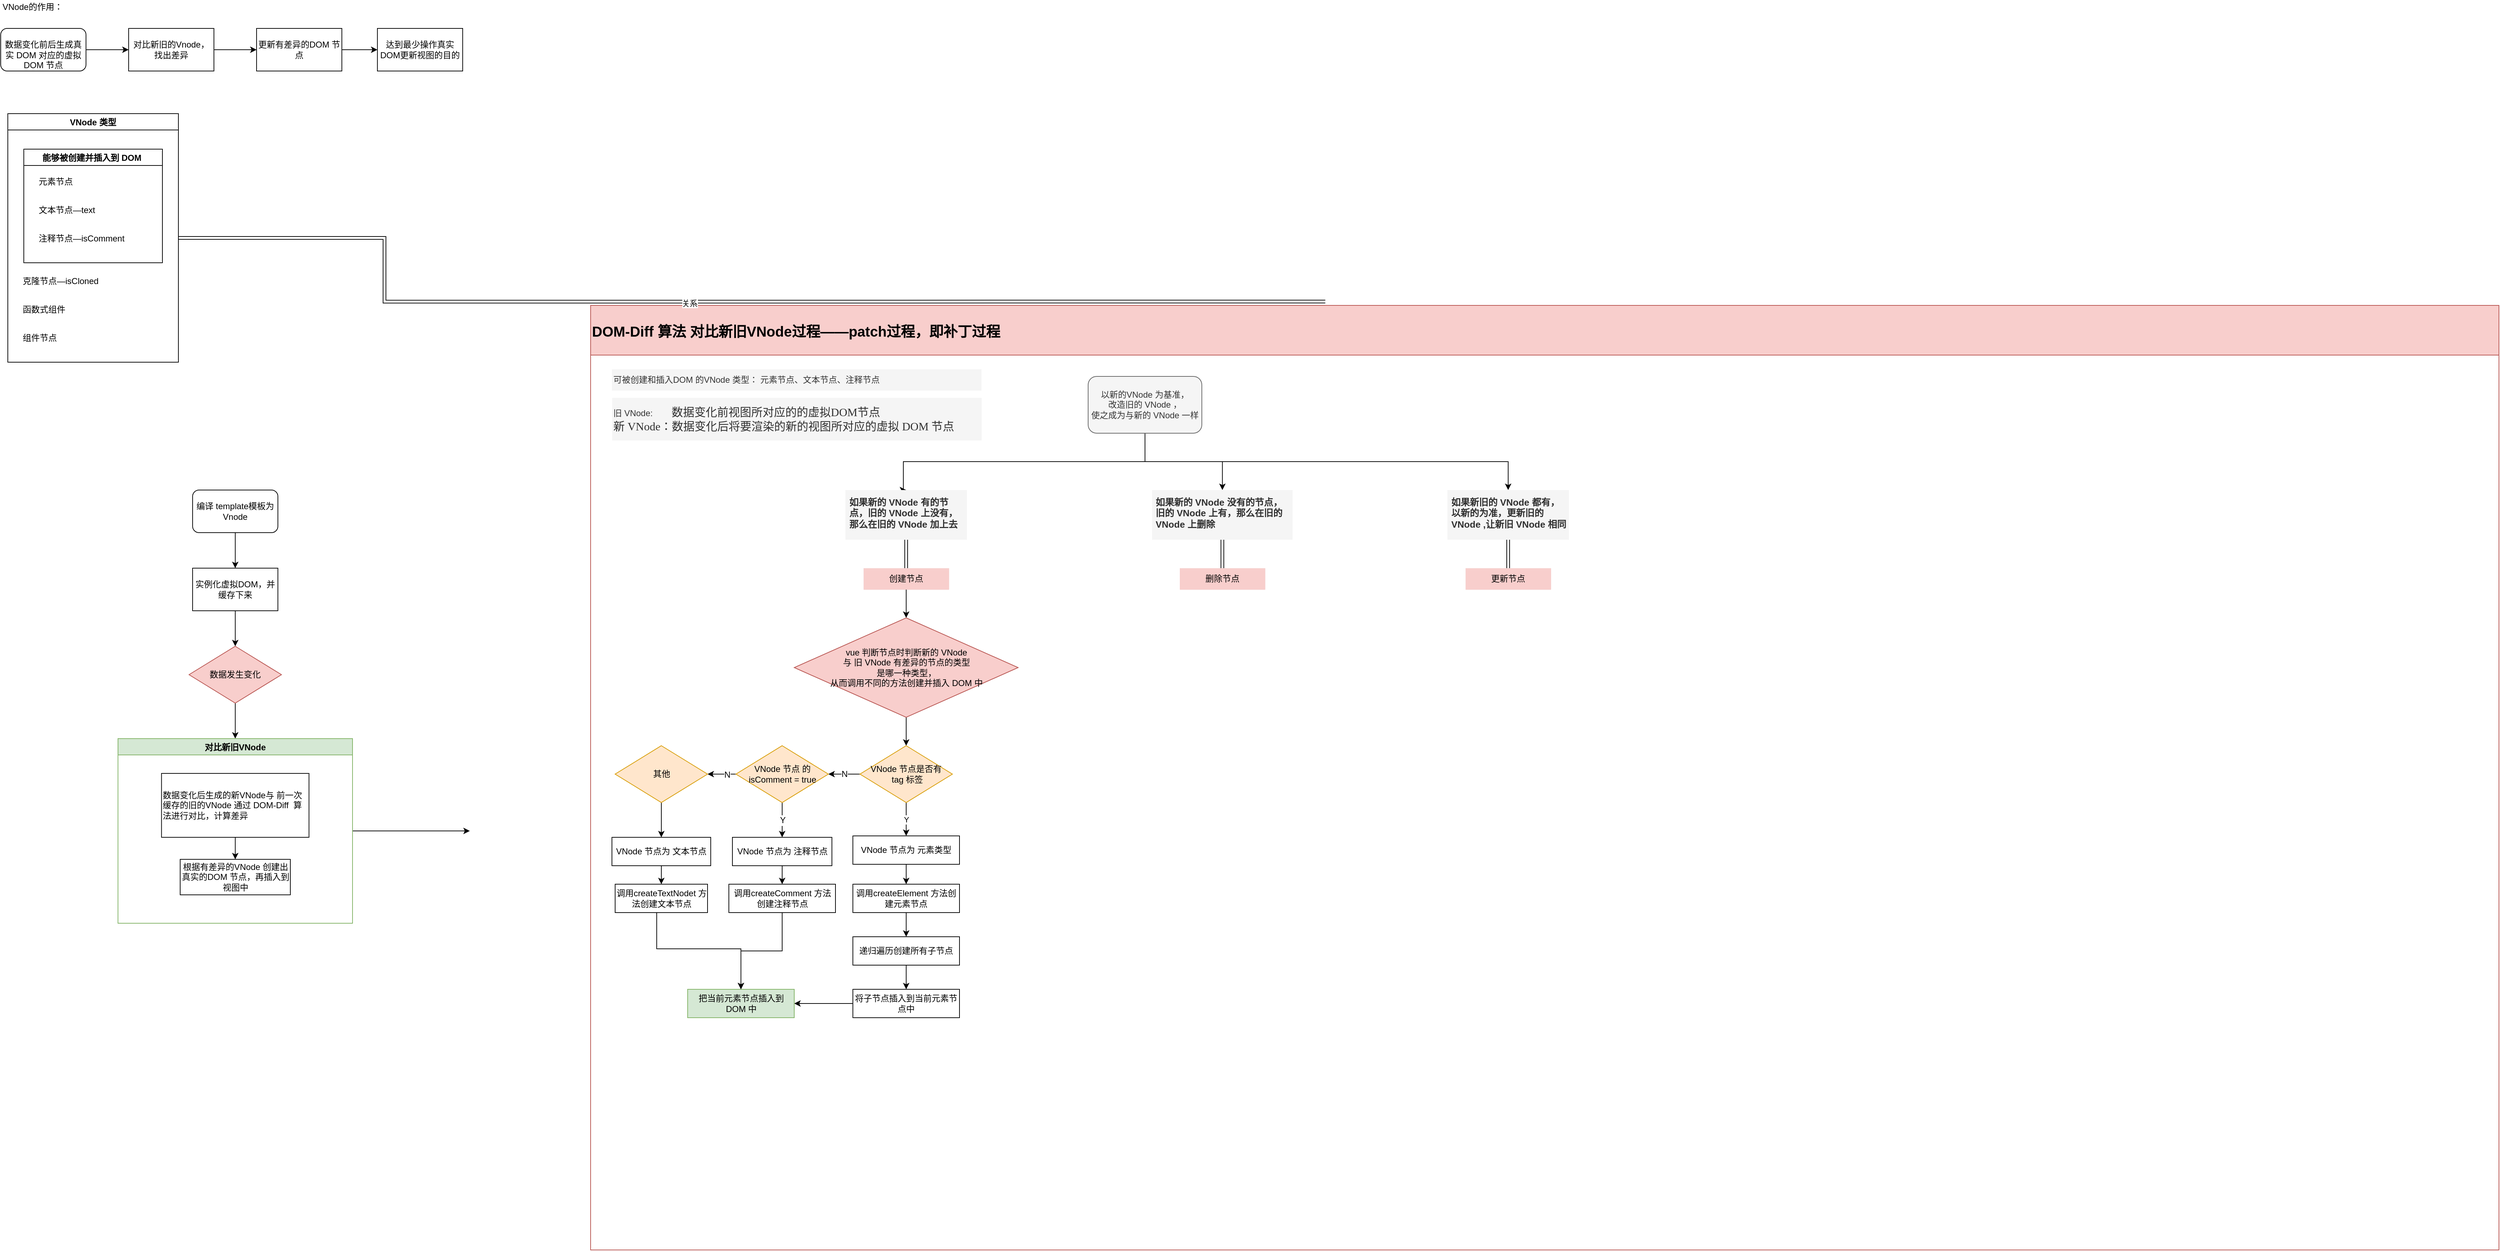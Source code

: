 <mxfile version="17.1.3" type="github">
  <diagram id="BRU-C2kcGeTS7Em7pVJV" name="Page-1">
    <mxGraphModel dx="1426" dy="913" grid="1" gridSize="10" guides="1" tooltips="1" connect="1" arrows="1" fold="1" page="1" pageScale="1" pageWidth="827" pageHeight="1169" math="0" shadow="0">
      <root>
        <mxCell id="0" />
        <mxCell id="1" parent="0" />
        <mxCell id="Et2niudzJevYGXXobUG--20" style="edgeStyle=orthogonalEdgeStyle;rounded=0;orthogonalLoop=1;jettySize=auto;html=1;" edge="1" parent="1" source="Et2niudzJevYGXXobUG--1" target="Et2niudzJevYGXXobUG--15">
          <mxGeometry relative="1" as="geometry" />
        </mxCell>
        <mxCell id="Et2niudzJevYGXXobUG--1" value="&lt;br&gt;数据变化前后生成真实 DOM 对应的虚拟 DOM 节点" style="rounded=1;whiteSpace=wrap;html=1;" vertex="1" parent="1">
          <mxGeometry x="110" y="60" width="120" height="60" as="geometry" />
        </mxCell>
        <mxCell id="Et2niudzJevYGXXobUG--5" style="edgeStyle=orthogonalEdgeStyle;rounded=0;orthogonalLoop=1;jettySize=auto;html=1;" edge="1" parent="1" source="Et2niudzJevYGXXobUG--2" target="Et2niudzJevYGXXobUG--3">
          <mxGeometry relative="1" as="geometry" />
        </mxCell>
        <mxCell id="Et2niudzJevYGXXobUG--2" value="编译 template模板为Vnode" style="rounded=1;whiteSpace=wrap;html=1;" vertex="1" parent="1">
          <mxGeometry x="380" y="710" width="120" height="60" as="geometry" />
        </mxCell>
        <mxCell id="Et2niudzJevYGXXobUG--9" style="edgeStyle=orthogonalEdgeStyle;rounded=0;orthogonalLoop=1;jettySize=auto;html=1;entryX=0.5;entryY=0;entryDx=0;entryDy=0;" edge="1" parent="1" source="Et2niudzJevYGXXobUG--3" target="Et2niudzJevYGXXobUG--8">
          <mxGeometry relative="1" as="geometry" />
        </mxCell>
        <mxCell id="Et2niudzJevYGXXobUG--3" value="实例化虚拟DOM，并缓存下来" style="rounded=0;whiteSpace=wrap;html=1;" vertex="1" parent="1">
          <mxGeometry x="380" y="820" width="120" height="60" as="geometry" />
        </mxCell>
        <mxCell id="Et2niudzJevYGXXobUG--45" style="edgeStyle=orthogonalEdgeStyle;rounded=0;orthogonalLoop=1;jettySize=auto;html=1;exitX=0.5;exitY=1;exitDx=0;exitDy=0;" edge="1" parent="1" source="Et2niudzJevYGXXobUG--8" target="Et2niudzJevYGXXobUG--42">
          <mxGeometry relative="1" as="geometry" />
        </mxCell>
        <mxCell id="Et2niudzJevYGXXobUG--8" value="&lt;span&gt;数据发生变化&lt;/span&gt;" style="rhombus;whiteSpace=wrap;html=1;fillColor=#f8cecc;strokeColor=#b85450;" vertex="1" parent="1">
          <mxGeometry x="375" y="930" width="130" height="80" as="geometry" />
        </mxCell>
        <mxCell id="Et2niudzJevYGXXobUG--19" style="edgeStyle=orthogonalEdgeStyle;rounded=0;orthogonalLoop=1;jettySize=auto;html=1;entryX=0;entryY=0.5;entryDx=0;entryDy=0;" edge="1" parent="1" source="Et2niudzJevYGXXobUG--15" target="Et2niudzJevYGXXobUG--16">
          <mxGeometry relative="1" as="geometry" />
        </mxCell>
        <mxCell id="Et2niudzJevYGXXobUG--15" value="对比新旧的Vnode，找出差异" style="rounded=0;whiteSpace=wrap;html=1;" vertex="1" parent="1">
          <mxGeometry x="290" y="60" width="120" height="60" as="geometry" />
        </mxCell>
        <mxCell id="Et2niudzJevYGXXobUG--18" style="edgeStyle=orthogonalEdgeStyle;rounded=0;orthogonalLoop=1;jettySize=auto;html=1;entryX=0;entryY=0.5;entryDx=0;entryDy=0;" edge="1" parent="1" source="Et2niudzJevYGXXobUG--16" target="Et2niudzJevYGXXobUG--17">
          <mxGeometry relative="1" as="geometry" />
        </mxCell>
        <mxCell id="Et2niudzJevYGXXobUG--16" value="更新有差异的DOM 节点" style="rounded=0;whiteSpace=wrap;html=1;" vertex="1" parent="1">
          <mxGeometry x="470" y="60" width="120" height="60" as="geometry" />
        </mxCell>
        <mxCell id="Et2niudzJevYGXXobUG--17" value="达到最少操作真实DOM更新视图的目的" style="rounded=0;whiteSpace=wrap;html=1;" vertex="1" parent="1">
          <mxGeometry x="640" y="60" width="120" height="60" as="geometry" />
        </mxCell>
        <mxCell id="Et2niudzJevYGXXobUG--21" value="VNode的作用：" style="text;html=1;strokeColor=none;fillColor=none;align=center;verticalAlign=middle;whiteSpace=wrap;rounded=0;" vertex="1" parent="1">
          <mxGeometry x="110" y="20" width="90" height="20" as="geometry" />
        </mxCell>
        <mxCell id="Et2niudzJevYGXXobUG--23" value="DOM-Diff 算法 对比新旧VNode过程——patch过程，即补丁过程" style="swimlane;fillColor=#f8cecc;strokeColor=#b85450;align=left;startSize=70;fontSize=20;" vertex="1" parent="1">
          <mxGeometry x="940" y="450" width="2685" height="1330" as="geometry" />
        </mxCell>
        <mxCell id="Et2niudzJevYGXXobUG--73" value="" style="edgeStyle=orthogonalEdgeStyle;rounded=0;orthogonalLoop=1;jettySize=auto;html=1;" edge="1" parent="Et2niudzJevYGXXobUG--23" source="Et2niudzJevYGXXobUG--24" target="Et2niudzJevYGXXobUG--72">
          <mxGeometry relative="1" as="geometry" />
        </mxCell>
        <mxCell id="Et2niudzJevYGXXobUG--24" value="VNode 节点为 元素类型" style="rounded=0;whiteSpace=wrap;html=1;align=center;" vertex="1" parent="Et2niudzJevYGXXobUG--23">
          <mxGeometry x="369" y="747" width="150" height="40" as="geometry" />
        </mxCell>
        <mxCell id="Et2niudzJevYGXXobUG--25" value="可被创建和插入DOM 的VNode 类型： 元素节点、文本节点、注释节点" style="text;html=1;strokeColor=none;fillColor=#f5f5f5;align=left;verticalAlign=middle;whiteSpace=wrap;rounded=0;fontColor=#333333;" vertex="1" parent="Et2niudzJevYGXXobUG--23">
          <mxGeometry x="30" y="90" width="520" height="30" as="geometry" />
        </mxCell>
        <mxCell id="Et2niudzJevYGXXobUG--170" style="edgeStyle=orthogonalEdgeStyle;rounded=0;orthogonalLoop=1;jettySize=auto;html=1;entryX=0.5;entryY=0;entryDx=0;entryDy=0;fontFamily=Helvetica;fontSize=12;" edge="1" parent="Et2niudzJevYGXXobUG--23" source="Et2niudzJevYGXXobUG--50" target="Et2niudzJevYGXXobUG--63">
          <mxGeometry relative="1" as="geometry" />
        </mxCell>
        <mxCell id="Et2niudzJevYGXXobUG--50" value="vue 判断节点时判断新的 VNode &lt;br&gt;与 旧 VNode 有差异的节点的类型&lt;br&gt;是哪一种类型，&lt;br&gt;从而调用不同的方法创建并插入 DOM 中" style="rhombus;whiteSpace=wrap;html=1;align=center;fillColor=#f8cecc;strokeColor=#b85450;" vertex="1" parent="Et2niudzJevYGXXobUG--23">
          <mxGeometry x="286.5" y="440" width="315" height="140" as="geometry" />
        </mxCell>
        <mxCell id="Et2niudzJevYGXXobUG--51" value="旧 VNode:&amp;nbsp; &amp;nbsp; &amp;nbsp; &amp;nbsp;&amp;nbsp;&lt;span style=&quot;color: rgb(48 , 48 , 48) ; font-family: &amp;#34;stsong&amp;#34; ; font-size: 12pt&quot;&gt;数据变化前视图所对应的的虚拟DOM节点&lt;br&gt;新 VNode：&lt;/span&gt;&lt;span style=&quot;color: rgb(48 , 48 , 48) ; font-family: &amp;#34;stsong&amp;#34; ; font-size: 12pt&quot;&gt;数据变化后将要渲染的新的视图所对应的虚拟 DOM 节点&lt;/span&gt;" style="text;html=1;strokeColor=none;fillColor=#f5f5f5;align=left;verticalAlign=middle;whiteSpace=wrap;rounded=0;fontColor=#333333;strokeWidth=0;dashed=1;" vertex="1" parent="Et2niudzJevYGXXobUG--23">
          <mxGeometry x="30" y="130" width="520" height="60" as="geometry" />
        </mxCell>
        <mxCell id="Et2niudzJevYGXXobUG--158" style="edgeStyle=orthogonalEdgeStyle;rounded=0;orthogonalLoop=1;jettySize=auto;html=1;entryX=0.5;entryY=0;entryDx=0;entryDy=0;fontFamily=Helvetica;fontSize=20;" edge="1" parent="Et2niudzJevYGXXobUG--23" source="Et2niudzJevYGXXobUG--53" target="Et2niudzJevYGXXobUG--107">
          <mxGeometry relative="1" as="geometry">
            <Array as="points">
              <mxPoint x="780" y="220" />
              <mxPoint x="440" y="220" />
              <mxPoint x="440" y="260" />
            </Array>
          </mxGeometry>
        </mxCell>
        <mxCell id="Et2niudzJevYGXXobUG--160" style="edgeStyle=orthogonalEdgeStyle;rounded=0;orthogonalLoop=1;jettySize=auto;html=1;fontFamily=Helvetica;fontSize=20;" edge="1" parent="Et2niudzJevYGXXobUG--23" source="Et2niudzJevYGXXobUG--53" target="Et2niudzJevYGXXobUG--110">
          <mxGeometry relative="1" as="geometry" />
        </mxCell>
        <mxCell id="Et2niudzJevYGXXobUG--161" style="edgeStyle=orthogonalEdgeStyle;rounded=0;orthogonalLoop=1;jettySize=auto;html=1;fontFamily=Helvetica;fontSize=20;" edge="1" parent="Et2niudzJevYGXXobUG--23" source="Et2niudzJevYGXXobUG--53" target="Et2niudzJevYGXXobUG--153">
          <mxGeometry relative="1" as="geometry">
            <Array as="points">
              <mxPoint x="780" y="220" />
              <mxPoint x="1291" y="220" />
            </Array>
          </mxGeometry>
        </mxCell>
        <mxCell id="Et2niudzJevYGXXobUG--53" value="&lt;span&gt;以新的VNode 为基准，&lt;/span&gt;&lt;br&gt;&lt;span&gt;改造旧的 VNode ，&lt;/span&gt;&lt;br&gt;&lt;span&gt;使之成为与新的 VNode 一样&lt;/span&gt;" style="rounded=1;whiteSpace=wrap;html=1;fillColor=#f5f5f5;fontColor=#333333;strokeColor=#666666;" vertex="1" parent="Et2niudzJevYGXXobUG--23">
          <mxGeometry x="700" y="100" width="160" height="80" as="geometry" />
        </mxCell>
        <mxCell id="Et2niudzJevYGXXobUG--180" style="edgeStyle=orthogonalEdgeStyle;rounded=0;orthogonalLoop=1;jettySize=auto;html=1;fontFamily=Helvetica;fontSize=12;" edge="1" parent="Et2niudzJevYGXXobUG--23" source="Et2niudzJevYGXXobUG--56" target="Et2niudzJevYGXXobUG--81">
          <mxGeometry relative="1" as="geometry" />
        </mxCell>
        <mxCell id="Et2niudzJevYGXXobUG--56" value="VNode 节点为 注释节点" style="rounded=0;whiteSpace=wrap;html=1;align=center;" vertex="1" parent="Et2niudzJevYGXXobUG--23">
          <mxGeometry x="199.5" y="749" width="140" height="40" as="geometry" />
        </mxCell>
        <mxCell id="Et2niudzJevYGXXobUG--69" value="Y" style="edgeStyle=orthogonalEdgeStyle;rounded=0;orthogonalLoop=1;jettySize=auto;html=1;" edge="1" parent="Et2niudzJevYGXXobUG--23" source="Et2niudzJevYGXXobUG--63" target="Et2niudzJevYGXXobUG--24">
          <mxGeometry relative="1" as="geometry" />
        </mxCell>
        <mxCell id="Et2niudzJevYGXXobUG--177" value="N" style="edgeStyle=orthogonalEdgeStyle;rounded=0;orthogonalLoop=1;jettySize=auto;html=1;entryX=1;entryY=0.5;entryDx=0;entryDy=0;fontFamily=Helvetica;fontSize=12;" edge="1" parent="Et2niudzJevYGXXobUG--23" source="Et2niudzJevYGXXobUG--63" target="Et2niudzJevYGXXobUG--64">
          <mxGeometry relative="1" as="geometry" />
        </mxCell>
        <mxCell id="Et2niudzJevYGXXobUG--63" value="VNode 节点是否有&lt;br&gt;&amp;nbsp;tag 标签" style="rhombus;whiteSpace=wrap;html=1;fillColor=#ffe6cc;strokeColor=#d79b00;" vertex="1" parent="Et2niudzJevYGXXobUG--23">
          <mxGeometry x="379" y="620" width="130" height="80" as="geometry" />
        </mxCell>
        <mxCell id="Et2niudzJevYGXXobUG--176" style="edgeStyle=orthogonalEdgeStyle;rounded=0;orthogonalLoop=1;jettySize=auto;html=1;entryX=1;entryY=0.5;entryDx=0;entryDy=0;fontFamily=Helvetica;fontSize=12;" edge="1" parent="Et2niudzJevYGXXobUG--23" source="Et2niudzJevYGXXobUG--64" target="Et2niudzJevYGXXobUG--65">
          <mxGeometry relative="1" as="geometry" />
        </mxCell>
        <mxCell id="Et2niudzJevYGXXobUG--178" value="N" style="edgeLabel;html=1;align=center;verticalAlign=middle;resizable=0;points=[];fontSize=12;fontFamily=Helvetica;" vertex="1" connectable="0" parent="Et2niudzJevYGXXobUG--176">
          <mxGeometry x="-0.325" y="1" relative="1" as="geometry">
            <mxPoint x="1" as="offset" />
          </mxGeometry>
        </mxCell>
        <mxCell id="Et2niudzJevYGXXobUG--179" value="Y" style="edgeStyle=orthogonalEdgeStyle;rounded=0;orthogonalLoop=1;jettySize=auto;html=1;entryX=0.5;entryY=0;entryDx=0;entryDy=0;fontFamily=Helvetica;fontSize=12;" edge="1" parent="Et2niudzJevYGXXobUG--23" source="Et2niudzJevYGXXobUG--64" target="Et2niudzJevYGXXobUG--56">
          <mxGeometry relative="1" as="geometry" />
        </mxCell>
        <mxCell id="Et2niudzJevYGXXobUG--64" value="VNode 节点 的 isComment = true" style="rhombus;whiteSpace=wrap;html=1;fillColor=#ffe6cc;strokeColor=#d79b00;" vertex="1" parent="Et2niudzJevYGXXobUG--23">
          <mxGeometry x="204.5" y="620" width="130" height="80" as="geometry" />
        </mxCell>
        <mxCell id="Et2niudzJevYGXXobUG--77" style="edgeStyle=orthogonalEdgeStyle;rounded=0;orthogonalLoop=1;jettySize=auto;html=1;entryX=0.5;entryY=0;entryDx=0;entryDy=0;" edge="1" parent="Et2niudzJevYGXXobUG--23" source="Et2niudzJevYGXXobUG--72" target="Et2niudzJevYGXXobUG--74">
          <mxGeometry relative="1" as="geometry" />
        </mxCell>
        <mxCell id="Et2niudzJevYGXXobUG--72" value="调用createElement 方法创建元素节点" style="rounded=0;whiteSpace=wrap;html=1;align=center;" vertex="1" parent="Et2niudzJevYGXXobUG--23">
          <mxGeometry x="369" y="815" width="150" height="40" as="geometry" />
        </mxCell>
        <mxCell id="Et2niudzJevYGXXobUG--79" style="edgeStyle=orthogonalEdgeStyle;rounded=0;orthogonalLoop=1;jettySize=auto;html=1;entryX=0.5;entryY=0;entryDx=0;entryDy=0;" edge="1" parent="Et2niudzJevYGXXobUG--23" source="Et2niudzJevYGXXobUG--74" target="Et2niudzJevYGXXobUG--75">
          <mxGeometry relative="1" as="geometry" />
        </mxCell>
        <mxCell id="Et2niudzJevYGXXobUG--74" value="递归遍历创建所有子节点" style="rounded=0;whiteSpace=wrap;html=1;align=center;" vertex="1" parent="Et2niudzJevYGXXobUG--23">
          <mxGeometry x="369" y="889" width="150" height="40" as="geometry" />
        </mxCell>
        <mxCell id="Et2niudzJevYGXXobUG--174" style="edgeStyle=orthogonalEdgeStyle;rounded=0;orthogonalLoop=1;jettySize=auto;html=1;entryX=1;entryY=0.5;entryDx=0;entryDy=0;fontFamily=Helvetica;fontSize=12;" edge="1" parent="Et2niudzJevYGXXobUG--23" source="Et2niudzJevYGXXobUG--75" target="Et2niudzJevYGXXobUG--76">
          <mxGeometry relative="1" as="geometry" />
        </mxCell>
        <mxCell id="Et2niudzJevYGXXobUG--75" value="将子节点插入到当前元素节点中" style="rounded=0;whiteSpace=wrap;html=1;align=center;" vertex="1" parent="Et2niudzJevYGXXobUG--23">
          <mxGeometry x="369" y="963" width="150" height="40" as="geometry" />
        </mxCell>
        <mxCell id="Et2niudzJevYGXXobUG--76" value="把当前元素节点插入到 DOM 中" style="rounded=0;whiteSpace=wrap;html=1;align=center;fillColor=#d5e8d4;strokeColor=#82b366;" vertex="1" parent="Et2niudzJevYGXXobUG--23">
          <mxGeometry x="136.5" y="963" width="150" height="40" as="geometry" />
        </mxCell>
        <mxCell id="Et2niudzJevYGXXobUG--82" style="edgeStyle=orthogonalEdgeStyle;rounded=0;orthogonalLoop=1;jettySize=auto;html=1;" edge="1" parent="Et2niudzJevYGXXobUG--23" source="Et2niudzJevYGXXobUG--81" target="Et2niudzJevYGXXobUG--76">
          <mxGeometry relative="1" as="geometry" />
        </mxCell>
        <mxCell id="Et2niudzJevYGXXobUG--81" value="调用createComment 方法创建注释节点" style="rounded=0;whiteSpace=wrap;html=1;align=center;" vertex="1" parent="Et2niudzJevYGXXobUG--23">
          <mxGeometry x="194.5" y="815" width="150" height="40" as="geometry" />
        </mxCell>
        <mxCell id="Et2niudzJevYGXXobUG--157" style="edgeStyle=orthogonalEdgeStyle;rounded=0;orthogonalLoop=1;jettySize=auto;html=1;entryX=0.5;entryY=0;entryDx=0;entryDy=0;fontFamily=Helvetica;fontSize=20;" edge="1" parent="Et2niudzJevYGXXobUG--23" source="Et2niudzJevYGXXobUG--96" target="Et2niudzJevYGXXobUG--50">
          <mxGeometry relative="1" as="geometry" />
        </mxCell>
        <mxCell id="Et2niudzJevYGXXobUG--96" value="创建节点" style="rounded=0;whiteSpace=wrap;html=1;dashed=1;strokeWidth=0;fillColor=#f8cecc;strokeColor=#b85450;" vertex="1" parent="Et2niudzJevYGXXobUG--23">
          <mxGeometry x="384" y="370" width="120" height="30" as="geometry" />
        </mxCell>
        <mxCell id="Et2niudzJevYGXXobUG--111" style="edgeStyle=orthogonalEdgeStyle;shape=link;rounded=0;orthogonalLoop=1;jettySize=auto;html=1;fontFamily=Helvetica;fontSize=20;" edge="1" parent="Et2niudzJevYGXXobUG--23" source="Et2niudzJevYGXXobUG--100" target="Et2niudzJevYGXXobUG--110">
          <mxGeometry relative="1" as="geometry" />
        </mxCell>
        <mxCell id="Et2niudzJevYGXXobUG--100" value="删除节点" style="rounded=0;whiteSpace=wrap;html=1;dashed=1;strokeWidth=0;fillColor=#f8cecc;strokeColor=#b85450;" vertex="1" parent="Et2niudzJevYGXXobUG--23">
          <mxGeometry x="828.88" y="370" width="120" height="30" as="geometry" />
        </mxCell>
        <mxCell id="Et2niudzJevYGXXobUG--154" style="edgeStyle=orthogonalEdgeStyle;shape=link;rounded=0;orthogonalLoop=1;jettySize=auto;html=1;fontFamily=Helvetica;fontSize=20;" edge="1" parent="Et2niudzJevYGXXobUG--23" source="Et2niudzJevYGXXobUG--101" target="Et2niudzJevYGXXobUG--153">
          <mxGeometry relative="1" as="geometry" />
        </mxCell>
        <mxCell id="Et2niudzJevYGXXobUG--101" value="更新节点" style="rounded=0;whiteSpace=wrap;html=1;dashed=1;strokeWidth=0;fillColor=#f8cecc;strokeColor=#b85450;" vertex="1" parent="Et2niudzJevYGXXobUG--23">
          <mxGeometry x="1231" y="370" width="120" height="30" as="geometry" />
        </mxCell>
        <mxCell id="Et2niudzJevYGXXobUG--159" style="edgeStyle=orthogonalEdgeStyle;shape=link;rounded=0;orthogonalLoop=1;jettySize=auto;html=1;entryX=0.5;entryY=0;entryDx=0;entryDy=0;fontFamily=Helvetica;fontSize=20;" edge="1" parent="Et2niudzJevYGXXobUG--23" source="Et2niudzJevYGXXobUG--107" target="Et2niudzJevYGXXobUG--96">
          <mxGeometry relative="1" as="geometry" />
        </mxCell>
        <mxCell id="Et2niudzJevYGXXobUG--107" value="&lt;h1 style=&quot;font-size: 13px;&quot;&gt;&lt;p style=&quot;font-size: 13px; margin: 0px;&quot;&gt;&lt;span style=&quot;font-size: 13px; color: rgb(48, 48, 48);&quot;&gt;如果新的 VNode 有的节点，旧的 VNode 上没有，那么在旧的 VNode 加上去&lt;/span&gt;&lt;/p&gt;&lt;/h1&gt;" style="text;html=1;strokeColor=none;fillColor=#f5f5f5;spacing=5;spacingTop=-20;whiteSpace=wrap;overflow=hidden;rounded=0;dashed=1;fontFamily=Helvetica;fontSize=13;fontColor=#333333;align=left;fontStyle=0;verticalAlign=bottom;" vertex="1" parent="Et2niudzJevYGXXobUG--23">
          <mxGeometry x="358.5" y="260" width="171" height="70" as="geometry" />
        </mxCell>
        <mxCell id="Et2niudzJevYGXXobUG--110" value="&lt;h1 style=&quot;font-size: 13px&quot;&gt;&lt;p style=&quot;font-size: 13px ; margin: 0px&quot;&gt;&lt;span style=&quot;font-size: 13px ; color: rgb(48 , 48 , 48)&quot;&gt;如果新的 VNode 没有的节点，旧的 VNode 上有，那么在旧的 VNode 上删除&lt;/span&gt;&lt;/p&gt;&lt;/h1&gt;" style="text;html=1;strokeColor=none;fillColor=#f5f5f5;spacing=5;spacingTop=-20;whiteSpace=wrap;overflow=hidden;rounded=0;dashed=1;fontFamily=Helvetica;fontSize=13;fontColor=#333333;align=left;fontStyle=0;verticalAlign=bottom;" vertex="1" parent="Et2niudzJevYGXXobUG--23">
          <mxGeometry x="790" y="260" width="197.75" height="70" as="geometry" />
        </mxCell>
        <mxCell id="Et2niudzJevYGXXobUG--153" value="&lt;h1 style=&quot;font-size: 13px&quot;&gt;&lt;p style=&quot;font-size: 13px ; margin: 0px&quot;&gt;&lt;span style=&quot;font-size: 13px ; color: rgb(48 , 48 , 48)&quot;&gt;如果新旧的 VNode 都有，以新的为准，更新旧的 VNode ,让新旧 VNode 相同&lt;/span&gt;&lt;/p&gt;&lt;/h1&gt;" style="text;html=1;strokeColor=none;fillColor=#f5f5f5;spacing=5;spacingTop=-20;whiteSpace=wrap;overflow=hidden;rounded=0;dashed=1;fontFamily=Helvetica;fontSize=13;fontColor=#333333;align=left;fontStyle=0;verticalAlign=bottom;" vertex="1" parent="Et2niudzJevYGXXobUG--23">
          <mxGeometry x="1205.5" y="260" width="171" height="70" as="geometry" />
        </mxCell>
        <mxCell id="Et2niudzJevYGXXobUG--57" value="VNode 节点为 文本节点" style="rounded=0;whiteSpace=wrap;html=1;align=center;" vertex="1" parent="Et2niudzJevYGXXobUG--23">
          <mxGeometry x="30" y="749" width="139" height="40" as="geometry" />
        </mxCell>
        <mxCell id="Et2niudzJevYGXXobUG--71" style="edgeStyle=orthogonalEdgeStyle;rounded=0;orthogonalLoop=1;jettySize=auto;html=1;" edge="1" parent="Et2niudzJevYGXXobUG--23" source="Et2niudzJevYGXXobUG--65" target="Et2niudzJevYGXXobUG--57">
          <mxGeometry relative="1" as="geometry" />
        </mxCell>
        <mxCell id="Et2niudzJevYGXXobUG--65" value="其他" style="rhombus;whiteSpace=wrap;html=1;fillColor=#ffe6cc;strokeColor=#d79b00;" vertex="1" parent="Et2niudzJevYGXXobUG--23">
          <mxGeometry x="34.5" y="620" width="130" height="80" as="geometry" />
        </mxCell>
        <mxCell id="Et2niudzJevYGXXobUG--175" style="edgeStyle=orthogonalEdgeStyle;rounded=0;orthogonalLoop=1;jettySize=auto;html=1;entryX=0.5;entryY=0;entryDx=0;entryDy=0;fontFamily=Helvetica;fontSize=12;" edge="1" parent="Et2niudzJevYGXXobUG--23" source="Et2niudzJevYGXXobUG--87" target="Et2niudzJevYGXXobUG--76">
          <mxGeometry relative="1" as="geometry">
            <Array as="points">
              <mxPoint x="93" y="906" />
              <mxPoint x="212" y="906" />
            </Array>
          </mxGeometry>
        </mxCell>
        <mxCell id="Et2niudzJevYGXXobUG--87" value="调用createTextNodet 方法创建文本节点" style="rounded=0;whiteSpace=wrap;html=1;align=center;" vertex="1" parent="Et2niudzJevYGXXobUG--23">
          <mxGeometry x="34.5" y="815" width="130" height="40" as="geometry" />
        </mxCell>
        <mxCell id="Et2niudzJevYGXXobUG--89" style="edgeStyle=orthogonalEdgeStyle;rounded=0;orthogonalLoop=1;jettySize=auto;html=1;" edge="1" parent="Et2niudzJevYGXXobUG--23" source="Et2niudzJevYGXXobUG--57" target="Et2niudzJevYGXXobUG--87">
          <mxGeometry relative="1" as="geometry" />
        </mxCell>
        <mxCell id="Et2niudzJevYGXXobUG--48" style="edgeStyle=orthogonalEdgeStyle;rounded=0;orthogonalLoop=1;jettySize=auto;html=1;entryX=0.385;entryY=-0.004;entryDx=0;entryDy=0;entryPerimeter=0;shape=link;" edge="1" parent="1" source="Et2niudzJevYGXXobUG--27" target="Et2niudzJevYGXXobUG--23">
          <mxGeometry relative="1" as="geometry" />
        </mxCell>
        <mxCell id="Et2niudzJevYGXXobUG--49" value="关系" style="edgeLabel;html=1;align=center;verticalAlign=middle;resizable=0;points=[];" vertex="1" connectable="0" parent="Et2niudzJevYGXXobUG--48">
          <mxGeometry x="-0.051" y="-2" relative="1" as="geometry">
            <mxPoint as="offset" />
          </mxGeometry>
        </mxCell>
        <mxCell id="Et2niudzJevYGXXobUG--27" value="VNode 类型" style="swimlane;" vertex="1" parent="1">
          <mxGeometry x="120" y="180" width="240" height="350" as="geometry" />
        </mxCell>
        <mxCell id="Et2niudzJevYGXXobUG--29" value="能够被创建并插入到 DOM " style="swimlane;" vertex="1" parent="Et2niudzJevYGXXobUG--27">
          <mxGeometry x="22.5" y="50" width="195" height="160" as="geometry" />
        </mxCell>
        <mxCell id="Et2niudzJevYGXXobUG--30" value="元素节点" style="text;strokeColor=none;fillColor=none;align=left;verticalAlign=middle;spacingLeft=4;spacingRight=4;overflow=hidden;points=[[0,0.5],[1,0.5]];portConstraint=eastwest;rotatable=0;" vertex="1" parent="Et2niudzJevYGXXobUG--29">
          <mxGeometry x="15" y="30" width="80" height="30" as="geometry" />
        </mxCell>
        <mxCell id="Et2niudzJevYGXXobUG--31" value="文本节点—text" style="text;strokeColor=none;fillColor=none;align=left;verticalAlign=middle;spacingLeft=4;spacingRight=4;overflow=hidden;points=[[0,0.5],[1,0.5]];portConstraint=eastwest;rotatable=0;" vertex="1" parent="Et2niudzJevYGXXobUG--29">
          <mxGeometry x="15" y="70" width="170" height="30" as="geometry" />
        </mxCell>
        <mxCell id="Et2niudzJevYGXXobUG--32" value="注释节点—isComment" style="text;strokeColor=none;fillColor=none;align=left;verticalAlign=middle;spacingLeft=4;spacingRight=4;overflow=hidden;points=[[0,0.5],[1,0.5]];portConstraint=eastwest;rotatable=0;" vertex="1" parent="Et2niudzJevYGXXobUG--29">
          <mxGeometry x="15" y="110" width="170" height="30" as="geometry" />
        </mxCell>
        <mxCell id="Et2niudzJevYGXXobUG--35" value="克隆节点—isCloned" style="text;strokeColor=none;fillColor=none;align=left;verticalAlign=middle;spacingLeft=4;spacingRight=4;overflow=hidden;points=[[0,0.5],[1,0.5]];portConstraint=eastwest;rotatable=0;" vertex="1" parent="Et2niudzJevYGXXobUG--27">
          <mxGeometry x="15" y="220" width="170" height="30" as="geometry" />
        </mxCell>
        <mxCell id="Et2niudzJevYGXXobUG--36" value="函数式组件" style="text;strokeColor=none;fillColor=none;align=left;verticalAlign=middle;spacingLeft=4;spacingRight=4;overflow=hidden;points=[[0,0.5],[1,0.5]];portConstraint=eastwest;rotatable=0;" vertex="1" parent="Et2niudzJevYGXXobUG--27">
          <mxGeometry x="15" y="260" width="170" height="30" as="geometry" />
        </mxCell>
        <mxCell id="Et2niudzJevYGXXobUG--37" value="组件节点" style="text;strokeColor=none;fillColor=none;align=left;verticalAlign=middle;spacingLeft=4;spacingRight=4;overflow=hidden;points=[[0,0.5],[1,0.5]];portConstraint=eastwest;rotatable=0;" vertex="1" parent="Et2niudzJevYGXXobUG--27">
          <mxGeometry x="15" y="300" width="170" height="30" as="geometry" />
        </mxCell>
        <mxCell id="Et2niudzJevYGXXobUG--47" style="edgeStyle=orthogonalEdgeStyle;rounded=0;orthogonalLoop=1;jettySize=auto;html=1;" edge="1" parent="1" source="Et2niudzJevYGXXobUG--42">
          <mxGeometry relative="1" as="geometry">
            <mxPoint x="770" y="1190" as="targetPoint" />
          </mxGeometry>
        </mxCell>
        <mxCell id="Et2niudzJevYGXXobUG--42" value="对比新旧VNode" style="swimlane;fillColor=#d5e8d4;strokeColor=#82b366;" vertex="1" parent="1">
          <mxGeometry x="275" y="1060" width="330" height="260" as="geometry" />
        </mxCell>
        <mxCell id="Et2niudzJevYGXXobUG--44" style="edgeStyle=orthogonalEdgeStyle;rounded=0;orthogonalLoop=1;jettySize=auto;html=1;exitX=0.5;exitY=1;exitDx=0;exitDy=0;entryX=0.5;entryY=0;entryDx=0;entryDy=0;" edge="1" parent="Et2niudzJevYGXXobUG--42" source="Et2niudzJevYGXXobUG--14" target="Et2niudzJevYGXXobUG--22">
          <mxGeometry relative="1" as="geometry" />
        </mxCell>
        <mxCell id="Et2niudzJevYGXXobUG--14" value="数据变化后生成的新VNode与 前一次缓存的旧的VNode 通过 DOM-Diff&amp;nbsp; 算法进行对比，计算差异" style="rounded=0;whiteSpace=wrap;html=1;align=left;" vertex="1" parent="Et2niudzJevYGXXobUG--42">
          <mxGeometry x="61.25" y="49" width="207.5" height="90" as="geometry" />
        </mxCell>
        <mxCell id="Et2niudzJevYGXXobUG--22" value="根据有差异的VNode 创建出真实的DOM 节点，再插入到视图中" style="rounded=0;whiteSpace=wrap;html=1;" vertex="1" parent="Et2niudzJevYGXXobUG--42">
          <mxGeometry x="87.5" y="170" width="155" height="50" as="geometry" />
        </mxCell>
      </root>
    </mxGraphModel>
  </diagram>
</mxfile>

